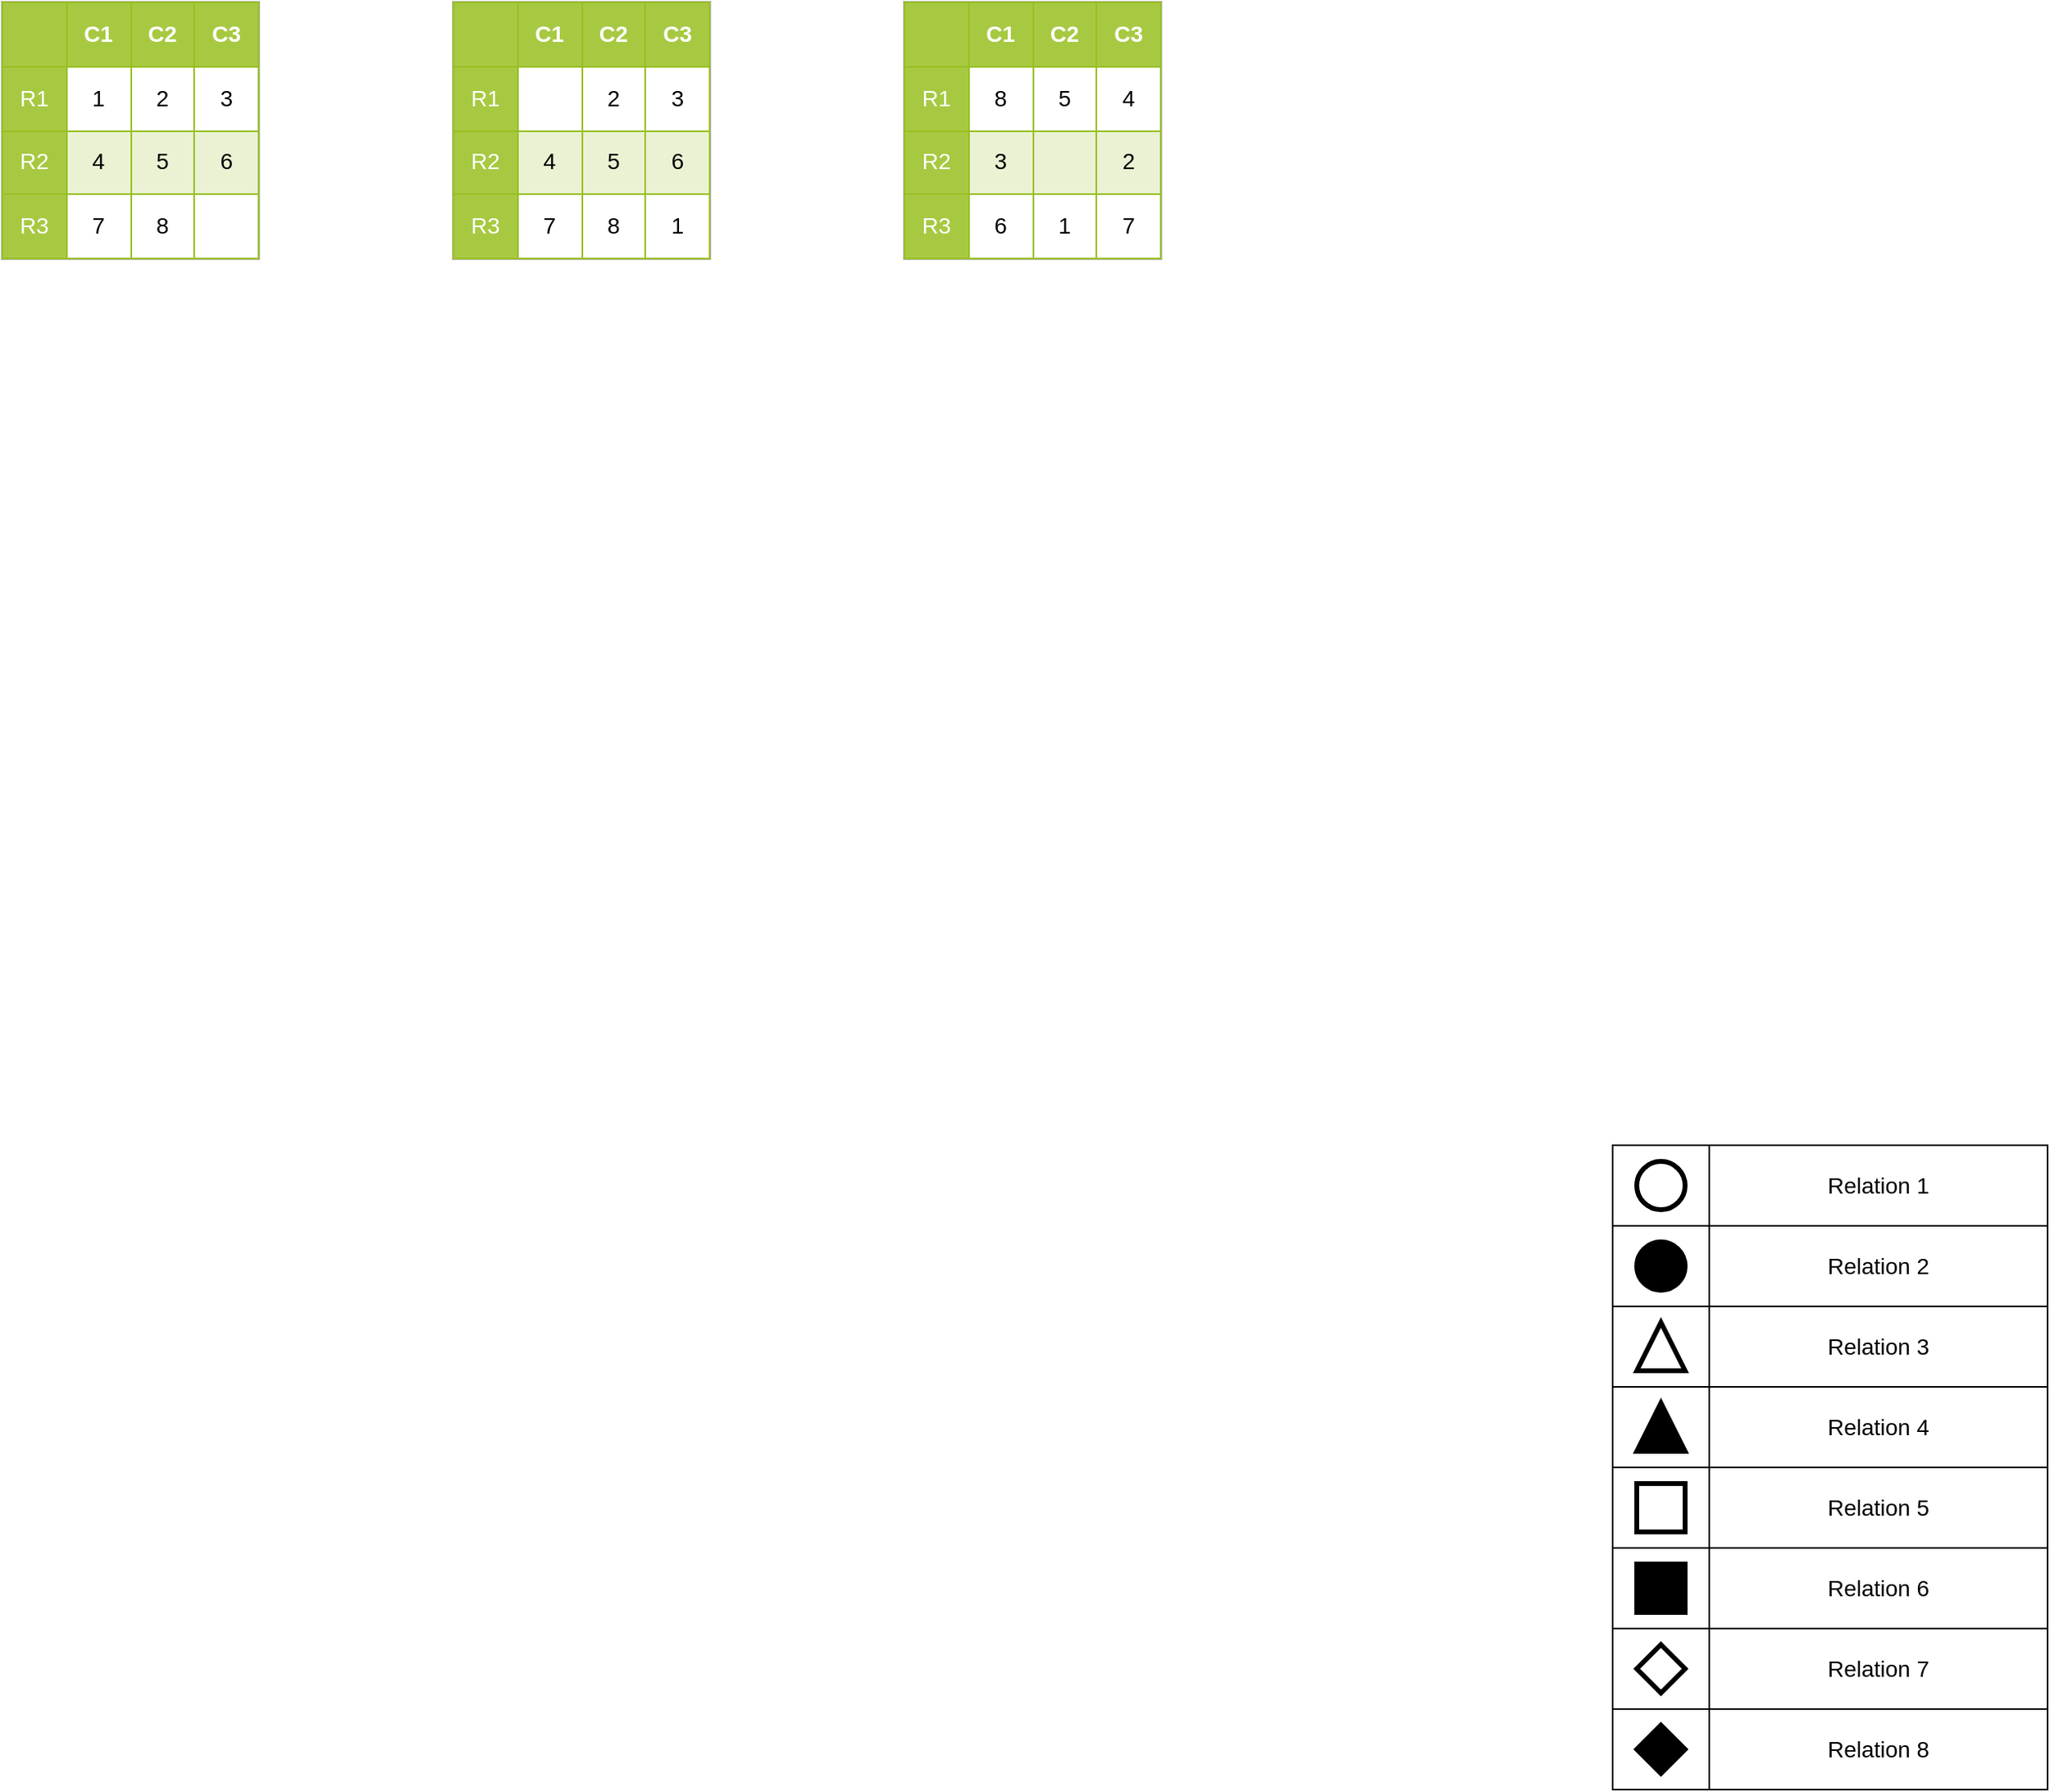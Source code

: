 <mxfile version="12.1.0" type="device" pages="2"><diagram name="Page-1" id="bd83a815-5ea8-2e97-e5ec-87c9f400f2fa"><mxGraphModel dx="1291" dy="514" grid="1" gridSize="10" guides="1" tooltips="1" connect="1" arrows="1" fold="1" page="1" pageScale="1.5" pageWidth="1169" pageHeight="826" background="#ffffff" math="0" shadow="0"><root><mxCell id="0" style=";html=1;"/><mxCell id="1" style=";html=1;" parent="0"/><mxCell id="1516e18e63f93b96-4" value="" style="whiteSpace=wrap;html=1;rounded=0;shadow=0;strokeWidth=1;fontSize=14;fontColor=#000000;" parent="1" vertex="1"><mxGeometry x="1400" y="1140" width="60" height="50" as="geometry"/></mxCell><mxCell id="1516e18e63f93b96-5" value="Relation 8" style="whiteSpace=wrap;html=1;rounded=0;shadow=0;strokeWidth=1;fontSize=14;fontColor=#000000;" parent="1" vertex="1"><mxGeometry x="1460" y="1140" width="210" height="50" as="geometry"/></mxCell><mxCell id="1516e18e63f93b96-12" value="" style="rhombus;whiteSpace=wrap;html=1;rounded=0;shadow=0;strokeWidth=3;fillColor=#000000;fontSize=14;fontColor=#000000;" parent="1" vertex="1"><mxGeometry x="1415" y="1150" width="30" height="30" as="geometry"/></mxCell><mxCell id="1516e18e63f93b96-14" value="" style="whiteSpace=wrap;html=1;rounded=0;shadow=0;strokeWidth=1;fontSize=14;fontColor=#000000;" parent="1" vertex="1"><mxGeometry x="1400" y="1090" width="60" height="50" as="geometry"/></mxCell><mxCell id="1516e18e63f93b96-15" value="Relation 7" style="whiteSpace=wrap;html=1;rounded=0;shadow=0;strokeWidth=1;fontSize=14;fontColor=#000000;" parent="1" vertex="1"><mxGeometry x="1460" y="1090" width="210" height="50" as="geometry"/></mxCell><mxCell id="1516e18e63f93b96-18" value="" style="whiteSpace=wrap;html=1;rounded=0;shadow=0;strokeWidth=1;fontSize=14;fontColor=#000000;" parent="1" vertex="1"><mxGeometry x="1400" y="1040" width="60" height="50" as="geometry"/></mxCell><mxCell id="1516e18e63f93b96-19" value="Relation 6" style="whiteSpace=wrap;html=1;rounded=0;shadow=0;strokeWidth=1;fontSize=14;fontColor=#000000;" parent="1" vertex="1"><mxGeometry x="1460" y="1040" width="210" height="50" as="geometry"/></mxCell><mxCell id="1516e18e63f93b96-20" value="" style="whiteSpace=wrap;html=1;rounded=0;shadow=0;strokeWidth=1;fontSize=14;fontColor=#000000;" parent="1" vertex="1"><mxGeometry x="1400" y="990" width="60" height="50" as="geometry"/></mxCell><mxCell id="1516e18e63f93b96-21" value="Relation 5" style="whiteSpace=wrap;html=1;rounded=0;shadow=0;strokeWidth=1;fontSize=14;fontColor=#000000;" parent="1" vertex="1"><mxGeometry x="1460" y="990" width="210" height="50" as="geometry"/></mxCell><mxCell id="1516e18e63f93b96-22" value="" style="whiteSpace=wrap;html=1;rounded=0;shadow=0;strokeWidth=1;fontSize=14;fontColor=#000000;" parent="1" vertex="1"><mxGeometry x="1400" y="940" width="60" height="50" as="geometry"/></mxCell><mxCell id="1516e18e63f93b96-23" value="Relation 4" style="whiteSpace=wrap;html=1;rounded=0;shadow=0;strokeWidth=1;fontSize=14;fontColor=#000000;" parent="1" vertex="1"><mxGeometry x="1460" y="940" width="210" height="50" as="geometry"/></mxCell><mxCell id="1516e18e63f93b96-24" value="" style="whiteSpace=wrap;html=1;rounded=0;shadow=0;strokeWidth=1;fontSize=14;fontColor=#000000;" parent="1" vertex="1"><mxGeometry x="1400" y="890" width="60" height="50" as="geometry"/></mxCell><mxCell id="1516e18e63f93b96-25" value="Relation 3" style="whiteSpace=wrap;html=1;rounded=0;shadow=0;strokeWidth=1;fontSize=14;fontColor=#000000;" parent="1" vertex="1"><mxGeometry x="1460" y="890" width="210" height="50" as="geometry"/></mxCell><mxCell id="1516e18e63f93b96-26" value="" style="whiteSpace=wrap;html=1;rounded=0;shadow=0;strokeWidth=1;fontSize=14;fontColor=#000000;" parent="1" vertex="1"><mxGeometry x="1400" y="840" width="60" height="50" as="geometry"/></mxCell><mxCell id="1516e18e63f93b96-27" value="Relation 2" style="whiteSpace=wrap;html=1;rounded=0;shadow=0;strokeWidth=1;fontSize=14;fontColor=#000000;" parent="1" vertex="1"><mxGeometry x="1460" y="840" width="210" height="50" as="geometry"/></mxCell><mxCell id="1516e18e63f93b96-28" value="" style="whiteSpace=wrap;html=1;rounded=0;shadow=0;strokeWidth=1;fontSize=14;fontColor=#000000;" parent="1" vertex="1"><mxGeometry x="1400" y="790" width="60" height="50" as="geometry"/></mxCell><mxCell id="1516e18e63f93b96-29" value="Relation 1" style="whiteSpace=wrap;html=1;rounded=0;shadow=0;strokeWidth=1;fontSize=14;fontColor=#000000;" parent="1" vertex="1"><mxGeometry x="1460" y="790" width="210" height="50" as="geometry"/></mxCell><mxCell id="1516e18e63f93b96-1" value="&lt;table border=&quot;1&quot; width=&quot;100%&quot; cellpadding=&quot;1&quot; style=&quot;width: 100% ; height: 100% ; border-collapse: collapse&quot;&gt;&lt;tbody&gt;&lt;tr style=&quot;background-color: #a7c942 ; color: #ffffff ; border: 1px solid #98bf21&quot;&gt;&lt;th&gt;&lt;br&gt;&lt;/th&gt;&lt;th&gt;C1&lt;/th&gt;&lt;th&gt;C2&lt;/th&gt;&lt;th&gt;C3&lt;/th&gt;&lt;/tr&gt;&lt;tr style=&quot;border: 1px solid #98bf21&quot;&gt;&lt;td style=&quot;background-color: #a7c942 ; color: #ffffff ; border: 1px solid #98bf21&quot;&gt;R1&lt;/td&gt;&lt;td&gt;1&lt;/td&gt;&lt;td&gt;2&lt;/td&gt;&lt;td&gt;3&lt;/td&gt;&lt;/tr&gt;&lt;tr style=&quot;background-color: #eaf2d3 ; border: 1px solid #98bf21&quot;&gt;&lt;td style=&quot;background-color: #a7c942 ; color: #ffffff ; border: 1px solid #98bf21&quot;&gt;R2&lt;/td&gt;&lt;td&gt;4&lt;/td&gt;&lt;td&gt;5&lt;/td&gt;&lt;td&gt;6&lt;/td&gt;&lt;/tr&gt;&lt;tr style=&quot;border: 1px solid #98bf21&quot;&gt;&lt;td style=&quot;background-color: #a7c942 ; color: #ffffff ; border: 1px solid #98bf21&quot;&gt;R3&lt;/td&gt;&lt;td&gt;7&lt;/td&gt;&lt;td&gt;8&lt;/td&gt;&lt;td&gt;&lt;br&gt;&lt;/td&gt;&lt;/tr&gt;&lt;/tbody&gt;&lt;/table&gt;" style="text;html=1;strokeColor=#c0c0c0;fillColor=#ffffff;overflow=fill;rounded=0;shadow=0;fontSize=14;fontColor=#000000;align=center;" parent="1" vertex="1"><mxGeometry x="400" y="80" width="160" height="160" as="geometry"/></mxCell><mxCell id="1516e18e63f93b96-6" value="" style="ellipse;whiteSpace=wrap;html=1;rounded=0;shadow=0;strokeWidth=3;fontSize=14;fontColor=#000000;" parent="1" vertex="1"><mxGeometry x="1415" y="800" width="30" height="30" as="geometry"/></mxCell><mxCell id="1516e18e63f93b96-7" value="" style="ellipse;whiteSpace=wrap;html=1;rounded=0;shadow=0;strokeWidth=3;fontSize=14;fontColor=#000000;fillColor=#000000;" parent="1" vertex="1"><mxGeometry x="1415" y="850" width="30" height="30" as="geometry"/></mxCell><mxCell id="1516e18e63f93b96-8" value="" style="triangle;whiteSpace=wrap;html=1;rounded=0;shadow=0;strokeWidth=3;fillColor=#000000;fontSize=14;fontColor=#000000;direction=north;" parent="1" vertex="1"><mxGeometry x="1415" y="950" width="30" height="30" as="geometry"/></mxCell><mxCell id="1516e18e63f93b96-9" value="" style="triangle;whiteSpace=wrap;html=1;rounded=0;shadow=0;strokeWidth=3;fillColor=#ffffff;fontSize=14;fontColor=#000000;direction=north;" parent="1" vertex="1"><mxGeometry x="1415" y="900" width="30" height="30" as="geometry"/></mxCell><mxCell id="1516e18e63f93b96-10" value="" style="whiteSpace=wrap;html=1;rounded=0;shadow=0;strokeWidth=3;fillColor=#ffffff;fontSize=14;fontColor=#000000;" parent="1" vertex="1"><mxGeometry x="1415" y="1000" width="30" height="30" as="geometry"/></mxCell><mxCell id="1516e18e63f93b96-11" value="" style="whiteSpace=wrap;html=1;rounded=0;shadow=0;strokeWidth=3;fillColor=#000000;fontSize=14;fontColor=#000000;" parent="1" vertex="1"><mxGeometry x="1415" y="1050" width="30" height="30" as="geometry"/></mxCell><mxCell id="1516e18e63f93b96-13" value="" style="rhombus;whiteSpace=wrap;html=1;rounded=0;shadow=0;strokeWidth=3;fillColor=#ffffff;fontSize=14;fontColor=#000000;" parent="1" vertex="1"><mxGeometry x="1415" y="1100" width="30" height="30" as="geometry"/></mxCell><mxCell id="1sneybvPfA8ZDgF5zt9r-1" value="&lt;table border=&quot;1&quot; width=&quot;100%&quot; cellpadding=&quot;1&quot; style=&quot;width: 100% ; height: 100% ; border-collapse: collapse&quot;&gt;&lt;tbody&gt;&lt;tr style=&quot;background-color: #a7c942 ; color: #ffffff ; border: 1px solid #98bf21&quot;&gt;&lt;th&gt;&lt;br&gt;&lt;/th&gt;&lt;th&gt;C1&lt;/th&gt;&lt;th&gt;C2&lt;/th&gt;&lt;th&gt;C3&lt;/th&gt;&lt;/tr&gt;&lt;tr style=&quot;border: 1px solid #98bf21&quot;&gt;&lt;td style=&quot;background-color: #a7c942 ; color: #ffffff ; border: 1px solid #98bf21&quot;&gt;R1&lt;/td&gt;&lt;td&gt;&lt;br&gt;&lt;/td&gt;&lt;td&gt;2&lt;/td&gt;&lt;td&gt;3&lt;/td&gt;&lt;/tr&gt;&lt;tr style=&quot;background-color: #eaf2d3 ; border: 1px solid #98bf21&quot;&gt;&lt;td style=&quot;background-color: #a7c942 ; color: #ffffff ; border: 1px solid #98bf21&quot;&gt;R2&lt;/td&gt;&lt;td&gt;4&lt;/td&gt;&lt;td&gt;5&lt;/td&gt;&lt;td&gt;6&lt;/td&gt;&lt;/tr&gt;&lt;tr style=&quot;border: 1px solid #98bf21&quot;&gt;&lt;td style=&quot;background-color: #a7c942 ; color: #ffffff ; border: 1px solid #98bf21&quot;&gt;R3&lt;/td&gt;&lt;td&gt;7&lt;/td&gt;&lt;td&gt;8&lt;/td&gt;&lt;td&gt;1&lt;/td&gt;&lt;/tr&gt;&lt;/tbody&gt;&lt;/table&gt;" style="text;html=1;strokeColor=#c0c0c0;fillColor=#ffffff;overflow=fill;rounded=0;shadow=0;fontSize=14;fontColor=#000000;align=center;" vertex="1" parent="1"><mxGeometry x="680" y="80" width="160" height="160" as="geometry"/></mxCell><mxCell id="1sneybvPfA8ZDgF5zt9r-2" value="&lt;table border=&quot;1&quot; width=&quot;100%&quot; cellpadding=&quot;1&quot; style=&quot;width: 100% ; height: 100% ; border-collapse: collapse&quot;&gt;&lt;tbody&gt;&lt;tr style=&quot;background-color: #a7c942 ; color: #ffffff ; border: 1px solid #98bf21&quot;&gt;&lt;th&gt;&lt;br&gt;&lt;/th&gt;&lt;th&gt;C1&lt;/th&gt;&lt;th&gt;C2&lt;/th&gt;&lt;th&gt;C3&lt;/th&gt;&lt;/tr&gt;&lt;tr style=&quot;border: 1px solid #98bf21&quot;&gt;&lt;td style=&quot;background-color: #a7c942 ; color: #ffffff ; border: 1px solid #98bf21&quot;&gt;R1&lt;/td&gt;&lt;td&gt;8&lt;/td&gt;&lt;td&gt;5&lt;/td&gt;&lt;td&gt;4&lt;/td&gt;&lt;/tr&gt;&lt;tr style=&quot;background-color: #eaf2d3 ; border: 1px solid #98bf21&quot;&gt;&lt;td style=&quot;background-color: #a7c942 ; color: #ffffff ; border: 1px solid #98bf21&quot;&gt;R2&lt;/td&gt;&lt;td&gt;3&lt;/td&gt;&lt;td&gt;&lt;br&gt;&lt;/td&gt;&lt;td&gt;2&lt;/td&gt;&lt;/tr&gt;&lt;tr style=&quot;border: 1px solid #98bf21&quot;&gt;&lt;td style=&quot;background-color: #a7c942 ; color: #ffffff ; border: 1px solid #98bf21&quot;&gt;R3&lt;/td&gt;&lt;td&gt;6&lt;/td&gt;&lt;td&gt;1&lt;/td&gt;&lt;td&gt;7&lt;/td&gt;&lt;/tr&gt;&lt;/tbody&gt;&lt;/table&gt;" style="text;html=1;strokeColor=#c0c0c0;fillColor=#ffffff;overflow=fill;rounded=0;shadow=0;fontSize=14;fontColor=#000000;align=center;" vertex="1" parent="1"><mxGeometry x="960" y="80" width="160" height="160" as="geometry"/></mxCell></root></mxGraphModel></diagram><diagram id="JRyoZLCPlD6ApfEN-hx8" name="Page-2"><mxGraphModel dx="1291" dy="562" grid="1" gridSize="10" guides="1" tooltips="1" connect="1" arrows="1" fold="1" page="1" pageScale="1" pageWidth="850" pageHeight="1100" math="0" shadow="0"><root><mxCell id="AXgmyrl98tdk_kvJRbDu-0"/><mxCell id="AXgmyrl98tdk_kvJRbDu-1" parent="AXgmyrl98tdk_kvJRbDu-0"/><mxCell id="AXgmyrl98tdk_kvJRbDu-2" value="&lt;table border=&quot;1&quot; width=&quot;100%&quot; cellpadding=&quot;1&quot; style=&quot;width: 100% ; height: 100% ; border-collapse: collapse&quot;&gt;&lt;tbody&gt;&lt;tr style=&quot;border: 1px solid #98bf21&quot;&gt;&lt;td&gt;&lt;br&gt;&lt;/td&gt;&lt;td&gt;2&lt;/td&gt;&lt;td&gt;3&lt;/td&gt;&lt;/tr&gt;&lt;tr style=&quot;background-color: #eaf2d3 ; border: 1px solid #98bf21&quot;&gt;&lt;td&gt;4&lt;/td&gt;&lt;td&gt;5&lt;/td&gt;&lt;td&gt;6&lt;/td&gt;&lt;/tr&gt;&lt;tr style=&quot;border: 1px solid #98bf21&quot;&gt;&lt;td&gt;7&lt;/td&gt;&lt;td&gt;8&lt;/td&gt;&lt;td&gt;1&lt;/td&gt;&lt;/tr&gt;&lt;/tbody&gt;&lt;/table&gt;" style="text;html=1;strokeColor=#c0c0c0;fillColor=#ffffff;overflow=fill;rounded=0;shadow=0;fontSize=14;fontColor=#000000;align=center;" vertex="1" parent="AXgmyrl98tdk_kvJRbDu-1"><mxGeometry x="80" y="40" width="160" height="160" as="geometry"/></mxCell><mxCell id="AXgmyrl98tdk_kvJRbDu-3" value="&lt;table border=&quot;1&quot; width=&quot;100%&quot; cellpadding=&quot;1&quot; style=&quot;width: 100% ; height: 100% ; border-collapse: collapse&quot;&gt;&lt;tbody&gt;&lt;tr style=&quot;border: 1px solid #98bf21&quot;&gt;&lt;td&gt;2&lt;/td&gt;&lt;td&gt;&lt;br&gt;&lt;/td&gt;&lt;td&gt;3&lt;/td&gt;&lt;/tr&gt;&lt;tr style=&quot;background-color: #eaf2d3 ; border: 1px solid #98bf21&quot;&gt;&lt;td&gt;4&lt;/td&gt;&lt;td&gt;5&lt;/td&gt;&lt;td&gt;6&lt;/td&gt;&lt;/tr&gt;&lt;tr style=&quot;border: 1px solid #98bf21&quot;&gt;&lt;td&gt;7&lt;/td&gt;&lt;td&gt;8&lt;/td&gt;&lt;td&gt;1&lt;/td&gt;&lt;/tr&gt;&lt;/tbody&gt;&lt;/table&gt;" style="text;html=1;strokeColor=#c0c0c0;fillColor=#ffffff;overflow=fill;rounded=0;shadow=0;fontSize=14;fontColor=#000000;align=center;" vertex="1" parent="AXgmyrl98tdk_kvJRbDu-1"><mxGeometry x="360" y="40" width="160" height="160" as="geometry"/></mxCell><mxCell id="AXgmyrl98tdk_kvJRbDu-6" value="" style="endArrow=classic;html=1;" edge="1" parent="AXgmyrl98tdk_kvJRbDu-1"><mxGeometry width="50" height="50" relative="1" as="geometry"><mxPoint x="149" y="67" as="sourcePoint"/><mxPoint x="109" y="67" as="targetPoint"/></mxGeometry></mxCell><mxCell id="AXgmyrl98tdk_kvJRbDu-7" value="&lt;table border=&quot;1&quot; width=&quot;100%&quot; cellpadding=&quot;1&quot; style=&quot;width: 100% ; height: 100% ; border-collapse: collapse&quot;&gt;&lt;tbody&gt;&lt;tr style=&quot;border: 1px solid #98bf21&quot;&gt;&lt;td&gt;&lt;br&gt;&lt;/td&gt;&lt;td&gt;2&lt;/td&gt;&lt;td&gt;3&lt;/td&gt;&lt;/tr&gt;&lt;tr style=&quot;background-color: #eaf2d3 ; border: 1px solid #98bf21&quot;&gt;&lt;td&gt;4&lt;/td&gt;&lt;td&gt;5&lt;/td&gt;&lt;td&gt;6&lt;/td&gt;&lt;/tr&gt;&lt;tr style=&quot;border: 1px solid #98bf21&quot;&gt;&lt;td&gt;7&lt;/td&gt;&lt;td&gt;8&lt;/td&gt;&lt;td&gt;1&lt;/td&gt;&lt;/tr&gt;&lt;/tbody&gt;&lt;/table&gt;" style="text;html=1;strokeColor=#c0c0c0;fillColor=#ffffff;overflow=fill;rounded=0;shadow=0;fontSize=14;fontColor=#000000;align=center;" vertex="1" parent="AXgmyrl98tdk_kvJRbDu-1"><mxGeometry x="80" y="240" width="160" height="160" as="geometry"/></mxCell><mxCell id="AXgmyrl98tdk_kvJRbDu-8" value="" style="endArrow=classic;html=1;" edge="1" parent="AXgmyrl98tdk_kvJRbDu-1"><mxGeometry width="50" height="50" relative="1" as="geometry"><mxPoint x="108" y="309" as="sourcePoint"/><mxPoint x="108" y="269" as="targetPoint"/></mxGeometry></mxCell><mxCell id="AXgmyrl98tdk_kvJRbDu-9" value="&lt;table border=&quot;1&quot; width=&quot;100%&quot; cellpadding=&quot;1&quot; style=&quot;width: 100% ; height: 100% ; border-collapse: collapse&quot;&gt;&lt;tbody&gt;&lt;tr style=&quot;border: 1px solid #98bf21&quot;&gt;&lt;td&gt;&lt;br&gt;&lt;/td&gt;&lt;td&gt;2&lt;/td&gt;&lt;td&gt;3&lt;/td&gt;&lt;/tr&gt;&lt;tr style=&quot;background-color: #eaf2d3 ; border: 1px solid #98bf21&quot;&gt;&lt;td&gt;4&lt;/td&gt;&lt;td&gt;5&lt;/td&gt;&lt;td&gt;6&lt;/td&gt;&lt;/tr&gt;&lt;tr style=&quot;border: 1px solid #98bf21&quot;&gt;&lt;td&gt;7&lt;/td&gt;&lt;td&gt;8&lt;/td&gt;&lt;td&gt;1&lt;/td&gt;&lt;/tr&gt;&lt;/tbody&gt;&lt;/table&gt;" style="text;html=1;strokeColor=#c0c0c0;fillColor=#ffffff;overflow=fill;rounded=0;shadow=0;fontSize=14;fontColor=#000000;align=center;" vertex="1" parent="AXgmyrl98tdk_kvJRbDu-1"><mxGeometry x="80" y="440" width="160" height="160" as="geometry"/></mxCell><mxCell id="AXgmyrl98tdk_kvJRbDu-10" value="&lt;table border=&quot;1&quot; width=&quot;100%&quot; cellpadding=&quot;1&quot; style=&quot;width: 100% ; height: 100% ; border-collapse: collapse&quot;&gt;&lt;tbody&gt;&lt;tr style=&quot;border: 1px solid #98bf21&quot;&gt;&lt;td&gt;4&lt;/td&gt;&lt;td&gt;2&lt;/td&gt;&lt;td&gt;3&lt;/td&gt;&lt;/tr&gt;&lt;tr style=&quot;background-color: #eaf2d3 ; border: 1px solid #98bf21&quot;&gt;&lt;td&gt;&lt;br&gt;&lt;/td&gt;&lt;td&gt;5&lt;/td&gt;&lt;td&gt;6&lt;/td&gt;&lt;/tr&gt;&lt;tr style=&quot;border: 1px solid #98bf21&quot;&gt;&lt;td&gt;7&lt;/td&gt;&lt;td&gt;8&lt;/td&gt;&lt;td&gt;1&lt;/td&gt;&lt;/tr&gt;&lt;/tbody&gt;&lt;/table&gt;" style="text;html=1;strokeColor=#c0c0c0;fillColor=#ffffff;overflow=fill;rounded=0;shadow=0;fontSize=14;fontColor=#000000;align=center;" vertex="1" parent="AXgmyrl98tdk_kvJRbDu-1"><mxGeometry x="360" y="240" width="160" height="160" as="geometry"/></mxCell><mxCell id="AXgmyrl98tdk_kvJRbDu-11" value="&lt;table border=&quot;1&quot; width=&quot;100%&quot; cellpadding=&quot;1&quot; style=&quot;width: 100% ; height: 100% ; border-collapse: collapse&quot;&gt;&lt;tbody&gt;&lt;tr style=&quot;border: 1px solid #98bf21&quot;&gt;&lt;td&gt;&lt;br&gt;&lt;/td&gt;&lt;td&gt;2&lt;/td&gt;&lt;td&gt;3&lt;/td&gt;&lt;/tr&gt;&lt;tr style=&quot;background-color: #eaf2d3 ; border: 1px solid #98bf21&quot;&gt;&lt;td&gt;4&lt;/td&gt;&lt;td&gt;5&lt;/td&gt;&lt;td&gt;6&lt;/td&gt;&lt;/tr&gt;&lt;tr style=&quot;border: 1px solid #98bf21&quot;&gt;&lt;td&gt;7&lt;/td&gt;&lt;td&gt;8&lt;/td&gt;&lt;td&gt;1&lt;/td&gt;&lt;/tr&gt;&lt;/tbody&gt;&lt;/table&gt;" style="text;html=1;strokeColor=#c0c0c0;fillColor=#ffffff;overflow=fill;rounded=0;shadow=0;fontSize=14;fontColor=#000000;align=center;" vertex="1" parent="AXgmyrl98tdk_kvJRbDu-1"><mxGeometry x="600" y="40" width="160" height="160" as="geometry"/></mxCell><mxCell id="AXgmyrl98tdk_kvJRbDu-12" value="" style="endArrow=classic;html=1;" edge="1" parent="AXgmyrl98tdk_kvJRbDu-1"><mxGeometry width="50" height="50" relative="1" as="geometry"><mxPoint x="629" y="67" as="sourcePoint"/><mxPoint x="669" y="67" as="targetPoint"/></mxGeometry></mxCell><mxCell id="AXgmyrl98tdk_kvJRbDu-13" value="&lt;table border=&quot;1&quot; width=&quot;100%&quot; cellpadding=&quot;1&quot; style=&quot;width: 100% ; height: 100% ; border-collapse: collapse&quot;&gt;&lt;tbody&gt;&lt;tr style=&quot;border: 1px solid #98bf21&quot;&gt;&lt;td&gt;&lt;br&gt;&lt;/td&gt;&lt;td&gt;2&lt;/td&gt;&lt;td&gt;3&lt;/td&gt;&lt;/tr&gt;&lt;tr style=&quot;background-color: #eaf2d3 ; border: 1px solid #98bf21&quot;&gt;&lt;td&gt;4&lt;/td&gt;&lt;td&gt;5&lt;/td&gt;&lt;td&gt;6&lt;/td&gt;&lt;/tr&gt;&lt;tr style=&quot;border: 1px solid #98bf21&quot;&gt;&lt;td&gt;7&lt;/td&gt;&lt;td&gt;8&lt;/td&gt;&lt;td&gt;1&lt;/td&gt;&lt;/tr&gt;&lt;/tbody&gt;&lt;/table&gt;" style="text;html=1;strokeColor=#c0c0c0;fillColor=#ffffff;overflow=fill;rounded=0;shadow=0;fontSize=14;fontColor=#000000;align=center;" vertex="1" parent="AXgmyrl98tdk_kvJRbDu-1"><mxGeometry x="600" y="240" width="160" height="160" as="geometry"/></mxCell><mxCell id="AXgmyrl98tdk_kvJRbDu-14" value="" style="endArrow=classic;html=1;" edge="1" parent="AXgmyrl98tdk_kvJRbDu-1"><mxGeometry width="50" height="50" relative="1" as="geometry"><mxPoint x="628" y="269" as="sourcePoint"/><mxPoint x="628" y="309" as="targetPoint"/></mxGeometry></mxCell><mxCell id="3ZaIdUoI91H1iyI6RaF5-0" value="&lt;table border=&quot;1&quot; width=&quot;100%&quot; cellpadding=&quot;1&quot; style=&quot;width: 100% ; height: 100% ; border-collapse: collapse&quot;&gt;&lt;tbody&gt;&lt;tr style=&quot;border: 1px solid #98bf21&quot;&gt;&lt;td&gt;8&lt;/td&gt;&lt;td&gt;5&lt;/td&gt;&lt;td&gt;4&lt;/td&gt;&lt;/tr&gt;&lt;tr style=&quot;background-color: #eaf2d3 ; border: 1px solid #98bf21&quot;&gt;&lt;td&gt;3&lt;/td&gt;&lt;td&gt;&lt;br&gt;&lt;/td&gt;&lt;td&gt;2&lt;/td&gt;&lt;/tr&gt;&lt;tr style=&quot;border: 1px solid #98bf21&quot;&gt;&lt;td&gt;6&lt;/td&gt;&lt;td&gt;1&lt;/td&gt;&lt;td&gt;7&lt;/td&gt;&lt;/tr&gt;&lt;/tbody&gt;&lt;/table&gt;" style="text;html=1;strokeColor=#c0c0c0;fillColor=#ffffff;overflow=fill;rounded=0;shadow=0;fontSize=14;fontColor=#000000;align=center;" vertex="1" parent="AXgmyrl98tdk_kvJRbDu-1"><mxGeometry x="80" y="680.226" width="160" height="160" as="geometry"/></mxCell><mxCell id="3ZaIdUoI91H1iyI6RaF5-1" value="&lt;table border=&quot;1&quot; width=&quot;100%&quot; cellpadding=&quot;1&quot; style=&quot;width: 100% ; height: 100% ; border-collapse: collapse&quot;&gt;&lt;tbody&gt;&lt;tr style=&quot;border: 1px solid #98bf21&quot;&gt;&lt;td&gt;8&lt;/td&gt;&lt;td&gt;5&lt;/td&gt;&lt;td&gt;4&lt;/td&gt;&lt;/tr&gt;&lt;tr style=&quot;background-color: #eaf2d3 ; border: 1px solid #98bf21&quot;&gt;&lt;td&gt;3&lt;/td&gt;&lt;td&gt;&lt;br&gt;&lt;/td&gt;&lt;td&gt;2&lt;/td&gt;&lt;/tr&gt;&lt;tr style=&quot;border: 1px solid #98bf21&quot;&gt;&lt;td&gt;6&lt;/td&gt;&lt;td&gt;1&lt;/td&gt;&lt;td&gt;7&lt;/td&gt;&lt;/tr&gt;&lt;/tbody&gt;&lt;/table&gt;" style="text;html=1;strokeColor=#c0c0c0;fillColor=#ffffff;overflow=fill;rounded=0;shadow=0;fontSize=14;fontColor=#000000;align=center;" vertex="1" parent="AXgmyrl98tdk_kvJRbDu-1"><mxGeometry x="360" y="680.226" width="160" height="160" as="geometry"/></mxCell><mxCell id="3ZaIdUoI91H1iyI6RaF5-4" value="" style="endArrow=classic;html=1;" edge="1" parent="AXgmyrl98tdk_kvJRbDu-1"><mxGeometry width="50" height="50" relative="1" as="geometry"><mxPoint x="441" y="772" as="sourcePoint"/><mxPoint x="441" y="802" as="targetPoint"/></mxGeometry></mxCell><mxCell id="3ZaIdUoI91H1iyI6RaF5-5" value="" style="endArrow=classic;html=1;" edge="1" parent="AXgmyrl98tdk_kvJRbDu-1"><mxGeometry width="50" height="50" relative="1" as="geometry"><mxPoint x="441" y="748" as="sourcePoint"/><mxPoint x="441" y="718" as="targetPoint"/></mxGeometry></mxCell><mxCell id="3ZaIdUoI91H1iyI6RaF5-6" value="" style="endArrow=classic;html=1;" edge="1" parent="AXgmyrl98tdk_kvJRbDu-1"><mxGeometry width="50" height="50" relative="1" as="geometry"><mxPoint x="452" y="759" as="sourcePoint"/><mxPoint x="482" y="759" as="targetPoint"/></mxGeometry></mxCell><mxCell id="3ZaIdUoI91H1iyI6RaF5-7" value="" style="endArrow=classic;html=1;" edge="1" parent="AXgmyrl98tdk_kvJRbDu-1"><mxGeometry width="50" height="50" relative="1" as="geometry"><mxPoint x="428" y="759" as="sourcePoint"/><mxPoint x="398" y="759" as="targetPoint"/></mxGeometry></mxCell></root></mxGraphModel></diagram></mxfile>